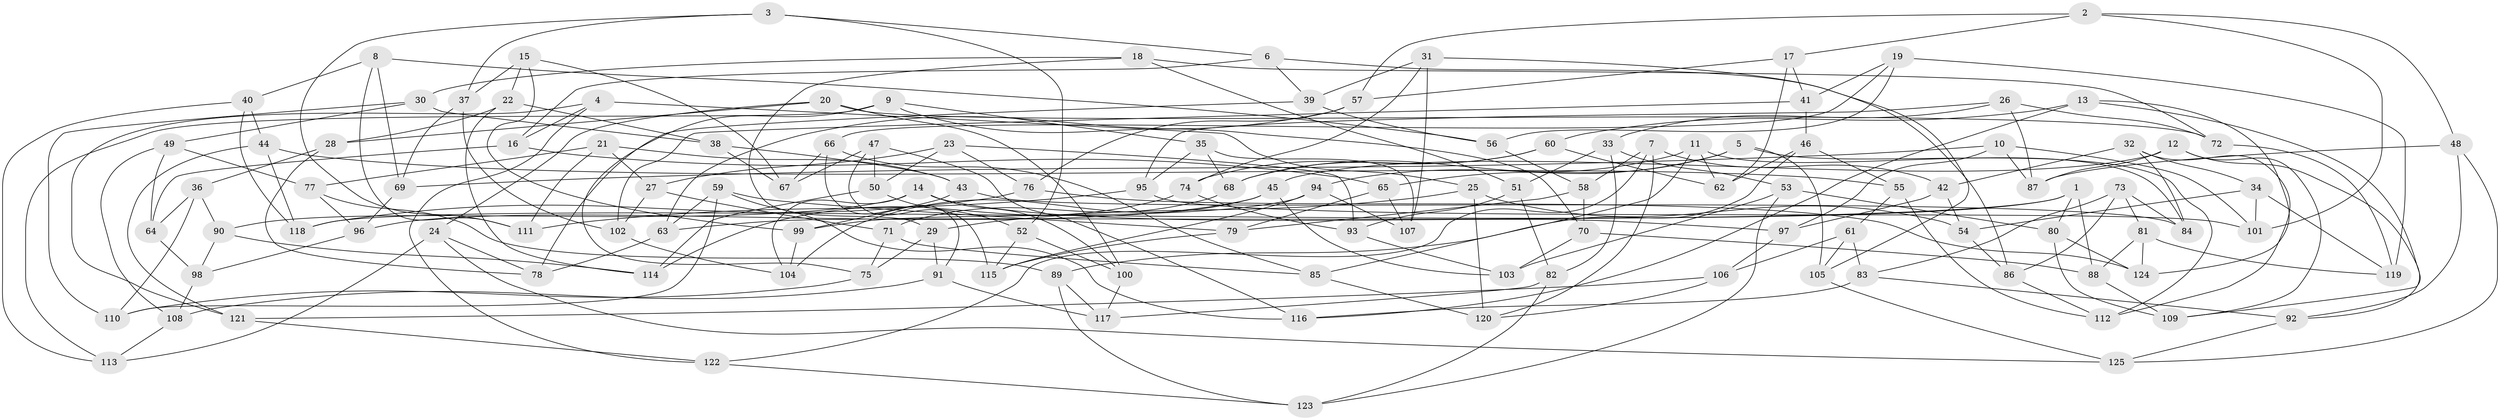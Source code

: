 // coarse degree distribution, {4: 0.34, 5: 0.08, 8: 0.1, 10: 0.08, 11: 0.04, 9: 0.04, 6: 0.2, 14: 0.02, 7: 0.04, 12: 0.02, 3: 0.04}
// Generated by graph-tools (version 1.1) at 2025/20/03/04/25 18:20:30]
// undirected, 125 vertices, 250 edges
graph export_dot {
graph [start="1"]
  node [color=gray90,style=filled];
  1;
  2;
  3;
  4;
  5;
  6;
  7;
  8;
  9;
  10;
  11;
  12;
  13;
  14;
  15;
  16;
  17;
  18;
  19;
  20;
  21;
  22;
  23;
  24;
  25;
  26;
  27;
  28;
  29;
  30;
  31;
  32;
  33;
  34;
  35;
  36;
  37;
  38;
  39;
  40;
  41;
  42;
  43;
  44;
  45;
  46;
  47;
  48;
  49;
  50;
  51;
  52;
  53;
  54;
  55;
  56;
  57;
  58;
  59;
  60;
  61;
  62;
  63;
  64;
  65;
  66;
  67;
  68;
  69;
  70;
  71;
  72;
  73;
  74;
  75;
  76;
  77;
  78;
  79;
  80;
  81;
  82;
  83;
  84;
  85;
  86;
  87;
  88;
  89;
  90;
  91;
  92;
  93;
  94;
  95;
  96;
  97;
  98;
  99;
  100;
  101;
  102;
  103;
  104;
  105;
  106;
  107;
  108;
  109;
  110;
  111;
  112;
  113;
  114;
  115;
  116;
  117;
  118;
  119;
  120;
  121;
  122;
  123;
  124;
  125;
  1 -- 118;
  1 -- 63;
  1 -- 80;
  1 -- 88;
  2 -- 48;
  2 -- 101;
  2 -- 57;
  2 -- 17;
  3 -- 111;
  3 -- 52;
  3 -- 6;
  3 -- 37;
  4 -- 16;
  4 -- 25;
  4 -- 121;
  4 -- 122;
  5 -- 112;
  5 -- 105;
  5 -- 94;
  5 -- 65;
  6 -- 39;
  6 -- 86;
  6 -- 16;
  7 -- 42;
  7 -- 120;
  7 -- 122;
  7 -- 58;
  8 -- 69;
  8 -- 56;
  8 -- 111;
  8 -- 40;
  9 -- 113;
  9 -- 35;
  9 -- 75;
  9 -- 70;
  10 -- 69;
  10 -- 87;
  10 -- 101;
  10 -- 97;
  11 -- 85;
  11 -- 68;
  11 -- 62;
  11 -- 84;
  12 -- 109;
  12 -- 92;
  12 -- 45;
  12 -- 87;
  13 -- 60;
  13 -- 109;
  13 -- 116;
  13 -- 124;
  14 -- 104;
  14 -- 90;
  14 -- 100;
  14 -- 97;
  15 -- 37;
  15 -- 99;
  15 -- 22;
  15 -- 67;
  16 -- 65;
  16 -- 64;
  17 -- 41;
  17 -- 62;
  17 -- 57;
  18 -- 51;
  18 -- 29;
  18 -- 72;
  18 -- 30;
  19 -- 56;
  19 -- 41;
  19 -- 66;
  19 -- 119;
  20 -- 24;
  20 -- 72;
  20 -- 100;
  20 -- 28;
  21 -- 111;
  21 -- 77;
  21 -- 27;
  21 -- 43;
  22 -- 114;
  22 -- 28;
  22 -- 38;
  23 -- 76;
  23 -- 27;
  23 -- 93;
  23 -- 50;
  24 -- 125;
  24 -- 113;
  24 -- 78;
  25 -- 120;
  25 -- 54;
  25 -- 29;
  26 -- 72;
  26 -- 33;
  26 -- 87;
  26 -- 95;
  27 -- 102;
  27 -- 71;
  28 -- 78;
  28 -- 36;
  29 -- 75;
  29 -- 91;
  30 -- 110;
  30 -- 38;
  30 -- 49;
  31 -- 39;
  31 -- 105;
  31 -- 107;
  31 -- 74;
  32 -- 84;
  32 -- 112;
  32 -- 42;
  32 -- 34;
  33 -- 82;
  33 -- 51;
  33 -- 53;
  34 -- 101;
  34 -- 54;
  34 -- 119;
  35 -- 95;
  35 -- 107;
  35 -- 68;
  36 -- 64;
  36 -- 110;
  36 -- 90;
  37 -- 102;
  37 -- 69;
  38 -- 43;
  38 -- 67;
  39 -- 56;
  39 -- 78;
  40 -- 113;
  40 -- 44;
  40 -- 118;
  41 -- 46;
  41 -- 102;
  42 -- 97;
  42 -- 54;
  43 -- 99;
  43 -- 84;
  44 -- 118;
  44 -- 55;
  44 -- 121;
  45 -- 96;
  45 -- 103;
  45 -- 104;
  46 -- 55;
  46 -- 89;
  46 -- 62;
  47 -- 67;
  47 -- 116;
  47 -- 115;
  47 -- 50;
  48 -- 92;
  48 -- 87;
  48 -- 125;
  49 -- 77;
  49 -- 108;
  49 -- 64;
  50 -- 114;
  50 -- 52;
  51 -- 93;
  51 -- 82;
  52 -- 100;
  52 -- 115;
  53 -- 123;
  53 -- 103;
  53 -- 80;
  54 -- 86;
  55 -- 112;
  55 -- 61;
  56 -- 58;
  57 -- 76;
  57 -- 63;
  58 -- 79;
  58 -- 70;
  59 -- 79;
  59 -- 116;
  59 -- 110;
  59 -- 63;
  60 -- 62;
  60 -- 68;
  60 -- 74;
  61 -- 105;
  61 -- 106;
  61 -- 83;
  63 -- 78;
  64 -- 98;
  65 -- 79;
  65 -- 107;
  66 -- 85;
  66 -- 91;
  66 -- 67;
  68 -- 71;
  69 -- 96;
  70 -- 103;
  70 -- 88;
  71 -- 85;
  71 -- 75;
  72 -- 119;
  73 -- 83;
  73 -- 81;
  73 -- 86;
  73 -- 84;
  74 -- 93;
  74 -- 114;
  75 -- 110;
  76 -- 124;
  76 -- 118;
  77 -- 89;
  77 -- 96;
  79 -- 115;
  80 -- 124;
  80 -- 109;
  81 -- 124;
  81 -- 88;
  81 -- 119;
  82 -- 117;
  82 -- 123;
  83 -- 92;
  83 -- 116;
  85 -- 120;
  86 -- 112;
  88 -- 109;
  89 -- 117;
  89 -- 123;
  90 -- 114;
  90 -- 98;
  91 -- 117;
  91 -- 108;
  92 -- 125;
  93 -- 103;
  94 -- 115;
  94 -- 107;
  94 -- 99;
  95 -- 111;
  95 -- 101;
  96 -- 98;
  97 -- 106;
  98 -- 108;
  99 -- 104;
  100 -- 117;
  102 -- 104;
  105 -- 125;
  106 -- 121;
  106 -- 120;
  108 -- 113;
  121 -- 122;
  122 -- 123;
}

